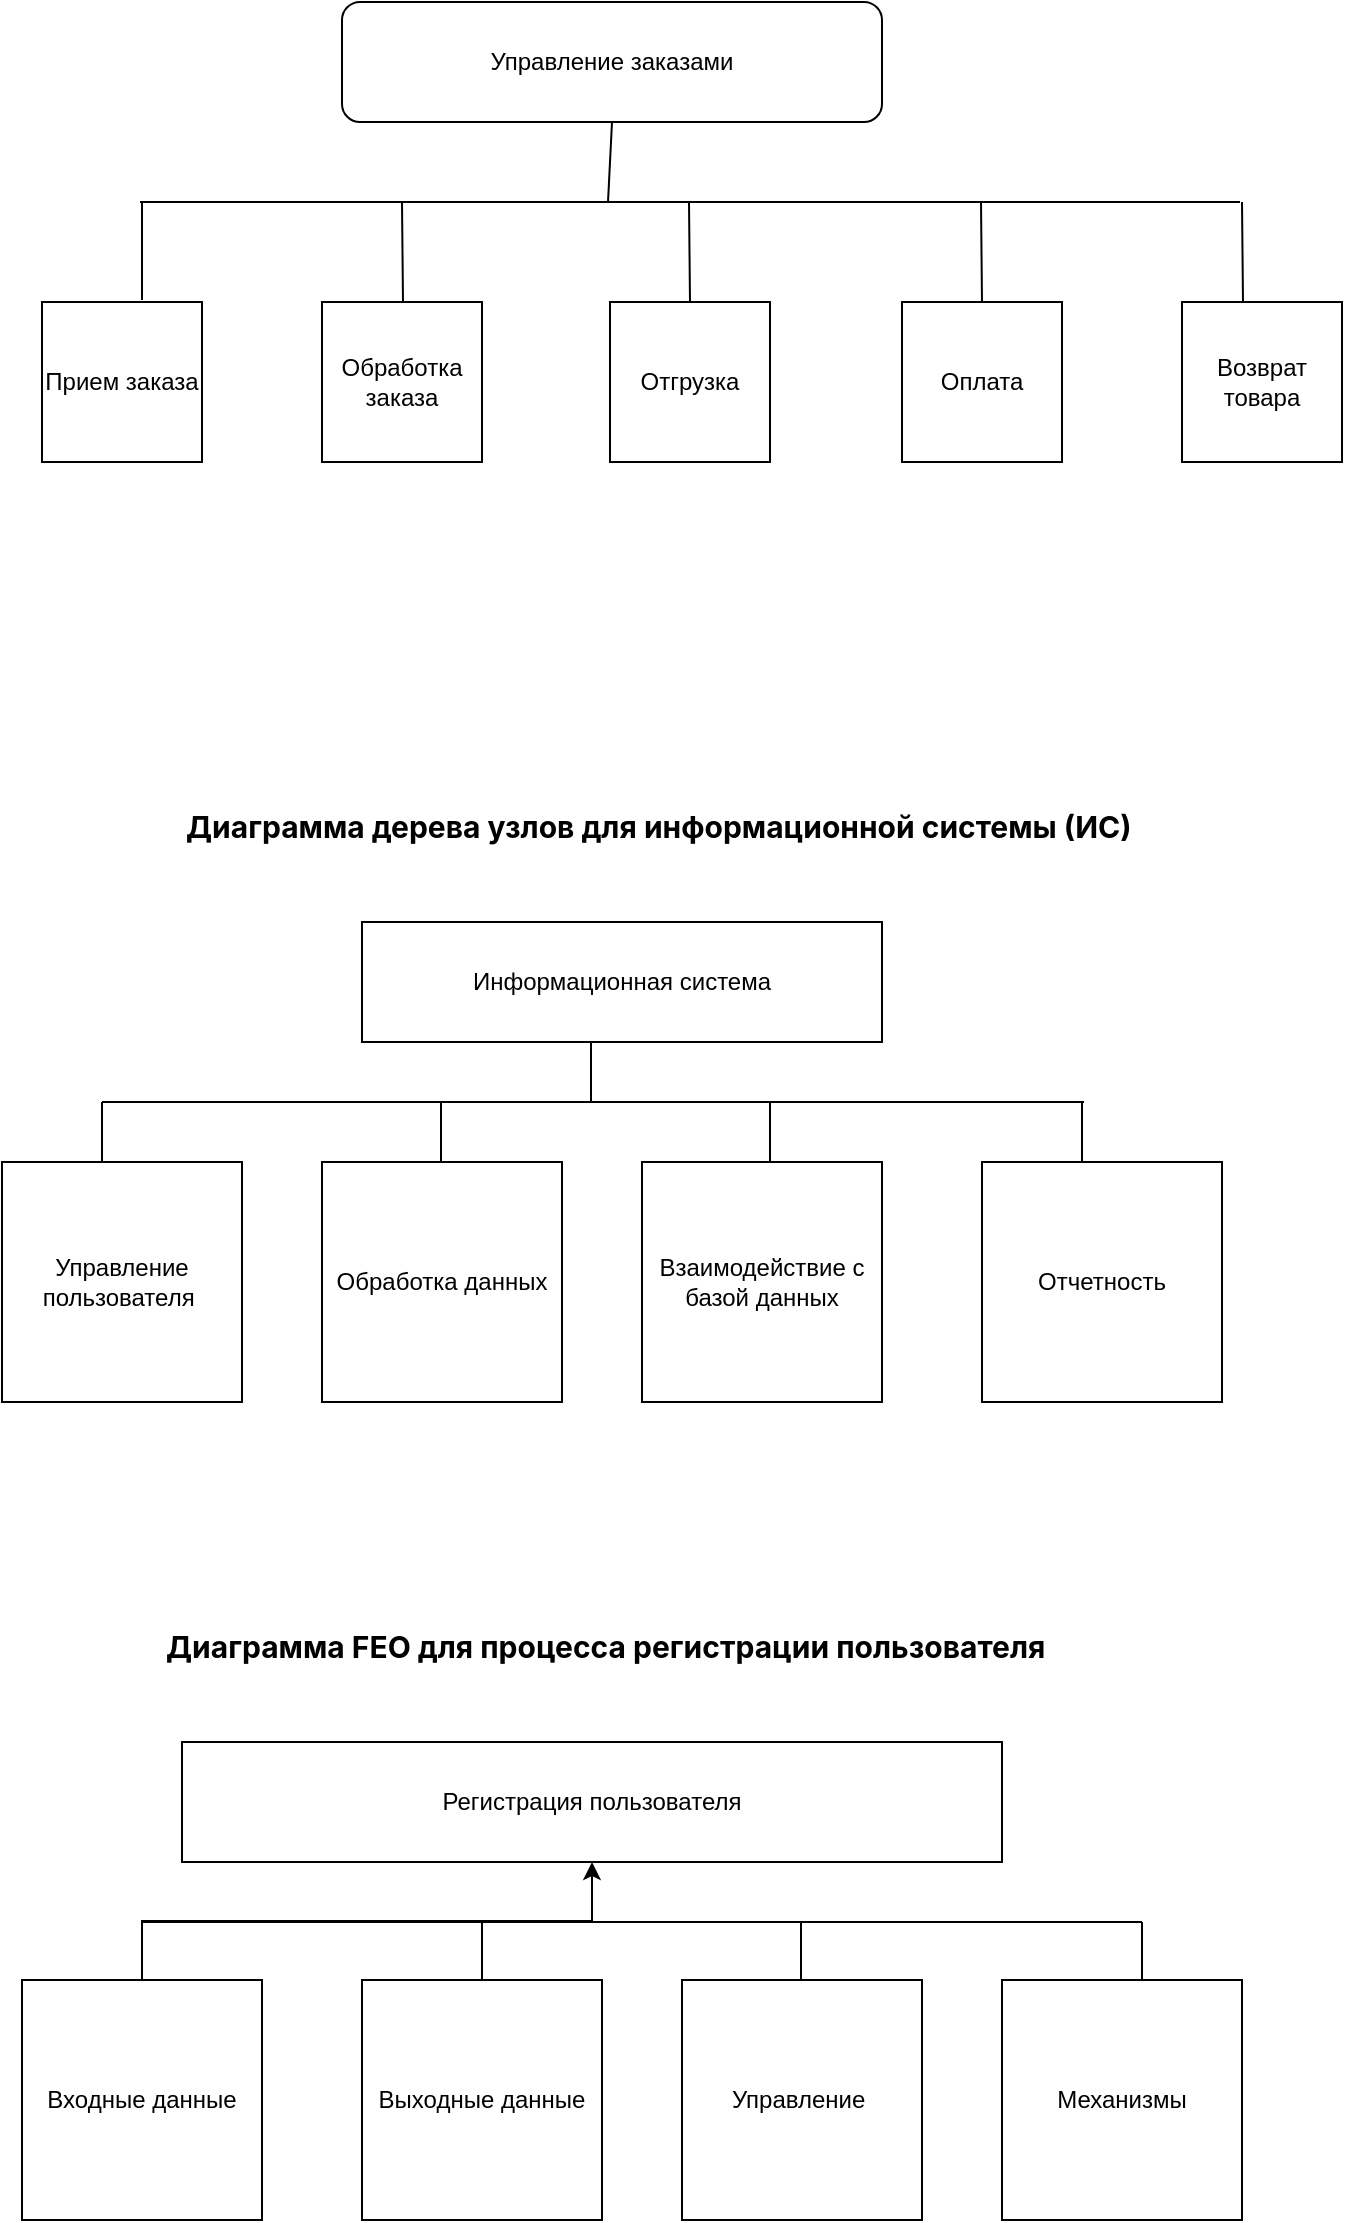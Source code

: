 <mxfile version="26.0.12">
  <diagram name="Страница — 1" id="nXU0DewRLF0qxYDuq475">
    <mxGraphModel dx="1434" dy="780" grid="1" gridSize="10" guides="1" tooltips="1" connect="1" arrows="1" fold="1" page="1" pageScale="1" pageWidth="827" pageHeight="1169" math="0" shadow="0">
      <root>
        <mxCell id="0" />
        <mxCell id="1" parent="0" />
        <mxCell id="apRyasogxp1T0O0Z5Y58-2" value="&lt;font style=&quot;vertical-align: inherit;&quot;&gt;&lt;font style=&quot;vertical-align: inherit;&quot;&gt;Управление заказами&lt;/font&gt;&lt;/font&gt;" style="rounded=1;whiteSpace=wrap;html=1;" vertex="1" parent="1">
          <mxGeometry x="280" y="100" width="270" height="60" as="geometry" />
        </mxCell>
        <mxCell id="apRyasogxp1T0O0Z5Y58-3" value="&lt;font style=&quot;vertical-align: inherit;&quot;&gt;&lt;font style=&quot;vertical-align: inherit;&quot;&gt;Прием заказа&lt;/font&gt;&lt;/font&gt;" style="whiteSpace=wrap;html=1;aspect=fixed;" vertex="1" parent="1">
          <mxGeometry x="130" y="250" width="80" height="80" as="geometry" />
        </mxCell>
        <mxCell id="apRyasogxp1T0O0Z5Y58-4" value="&lt;font style=&quot;vertical-align: inherit;&quot;&gt;&lt;font style=&quot;vertical-align: inherit;&quot;&gt;Оплата&lt;/font&gt;&lt;/font&gt;" style="whiteSpace=wrap;html=1;aspect=fixed;" vertex="1" parent="1">
          <mxGeometry x="560" y="250" width="80" height="80" as="geometry" />
        </mxCell>
        <mxCell id="apRyasogxp1T0O0Z5Y58-5" value="&lt;font style=&quot;vertical-align: inherit;&quot;&gt;&lt;font style=&quot;vertical-align: inherit;&quot;&gt;Отгрузка&lt;/font&gt;&lt;/font&gt;" style="whiteSpace=wrap;html=1;aspect=fixed;" vertex="1" parent="1">
          <mxGeometry x="414" y="250" width="80" height="80" as="geometry" />
        </mxCell>
        <mxCell id="apRyasogxp1T0O0Z5Y58-6" value="&lt;font style=&quot;vertical-align: inherit;&quot;&gt;&lt;font style=&quot;vertical-align: inherit;&quot;&gt;Обработка заказа&lt;/font&gt;&lt;/font&gt;" style="whiteSpace=wrap;html=1;aspect=fixed;" vertex="1" parent="1">
          <mxGeometry x="270" y="250" width="80" height="80" as="geometry" />
        </mxCell>
        <mxCell id="apRyasogxp1T0O0Z5Y58-7" value="&lt;font style=&quot;vertical-align: inherit;&quot;&gt;&lt;font style=&quot;vertical-align: inherit;&quot;&gt;Возврат товара&lt;/font&gt;&lt;/font&gt;" style="whiteSpace=wrap;html=1;aspect=fixed;" vertex="1" parent="1">
          <mxGeometry x="700" y="250" width="80" height="80" as="geometry" />
        </mxCell>
        <mxCell id="apRyasogxp1T0O0Z5Y58-10" value="" style="endArrow=none;html=1;rounded=0;" edge="1" parent="1">
          <mxGeometry width="50" height="50" relative="1" as="geometry">
            <mxPoint x="179" y="200" as="sourcePoint" />
            <mxPoint x="729" y="200" as="targetPoint" />
          </mxGeometry>
        </mxCell>
        <mxCell id="apRyasogxp1T0O0Z5Y58-12" value="" style="endArrow=none;html=1;rounded=0;" edge="1" parent="1">
          <mxGeometry width="50" height="50" relative="1" as="geometry">
            <mxPoint x="180" y="249" as="sourcePoint" />
            <mxPoint x="180" y="200" as="targetPoint" />
          </mxGeometry>
        </mxCell>
        <mxCell id="apRyasogxp1T0O0Z5Y58-13" value="" style="endArrow=none;html=1;rounded=0;exitX=0.638;exitY=-0.05;exitDx=0;exitDy=0;exitPerimeter=0;" edge="1" parent="1">
          <mxGeometry width="50" height="50" relative="1" as="geometry">
            <mxPoint x="310.5" y="250" as="sourcePoint" />
            <mxPoint x="310" y="200" as="targetPoint" />
          </mxGeometry>
        </mxCell>
        <mxCell id="apRyasogxp1T0O0Z5Y58-14" value="" style="endArrow=none;html=1;rounded=0;exitX=0.638;exitY=-0.05;exitDx=0;exitDy=0;exitPerimeter=0;" edge="1" parent="1">
          <mxGeometry width="50" height="50" relative="1" as="geometry">
            <mxPoint x="454" y="250" as="sourcePoint" />
            <mxPoint x="453.5" y="200" as="targetPoint" />
          </mxGeometry>
        </mxCell>
        <mxCell id="apRyasogxp1T0O0Z5Y58-15" value="" style="endArrow=none;html=1;rounded=0;exitX=0.638;exitY=-0.05;exitDx=0;exitDy=0;exitPerimeter=0;" edge="1" parent="1">
          <mxGeometry width="50" height="50" relative="1" as="geometry">
            <mxPoint x="600" y="250" as="sourcePoint" />
            <mxPoint x="599.5" y="200" as="targetPoint" />
          </mxGeometry>
        </mxCell>
        <mxCell id="apRyasogxp1T0O0Z5Y58-16" value="" style="endArrow=none;html=1;rounded=0;exitX=0.638;exitY=-0.05;exitDx=0;exitDy=0;exitPerimeter=0;" edge="1" parent="1">
          <mxGeometry width="50" height="50" relative="1" as="geometry">
            <mxPoint x="730.5" y="250" as="sourcePoint" />
            <mxPoint x="730" y="200" as="targetPoint" />
          </mxGeometry>
        </mxCell>
        <mxCell id="apRyasogxp1T0O0Z5Y58-17" value="&lt;h3 style=&quot;--tw-border-spacing-x: 0; --tw-border-spacing-y: 0; --tw-translate-x: 0; --tw-translate-y: 0; --tw-rotate: 0; --tw-skew-x: 0; --tw-skew-y: 0; --tw-scale-x: 1; --tw-scale-y: 1; --tw-pan-x: ; --tw-pan-y: ; --tw-pinch-zoom: ; --tw-scroll-snap-strictness: proximity; --tw-gradient-from-position: ; --tw-gradient-via-position: ; --tw-gradient-to-position: ; --tw-ordinal: ; --tw-slashed-zero: ; --tw-numeric-figure: ; --tw-numeric-spacing: ; --tw-numeric-fraction: ; --tw-ring-inset: ; --tw-ring-offset-width: 0px; --tw-ring-offset-color: #fff; --tw-ring-color: rgb(59 130 246 / .5); --tw-ring-offset-shadow: 0 0 #0000; --tw-ring-shadow: 0 0 #0000; --tw-shadow: 0 0 #0000; --tw-shadow-colored: 0 0 #0000; --tw-blur: ; --tw-brightness: ; --tw-contrast: ; --tw-grayscale: ; --tw-hue-rotate: ; --tw-invert: ; --tw-saturate: ; --tw-sepia: ; --tw-drop-shadow: ; --tw-backdrop-blur: ; --tw-backdrop-brightness: ; --tw-backdrop-contrast: ; --tw-backdrop-grayscale: ; --tw-backdrop-hue-rotate: ; --tw-backdrop-invert: ; --tw-backdrop-opacity: ; --tw-backdrop-saturate: ; --tw-backdrop-sepia: ; --tw-contain-size: ; --tw-contain-layout: ; --tw-contain-paint: ; --tw-contain-style: ; box-sizing: border-box; border-width: 0px; border-style: solid; border-color: rgb(227, 227, 227); font-size: 1.25em; font-weight: 600; margin: 0.25rem 0px; unicode-bidi: plaintext; color: var(--tw-prose-headings); line-height: 1.6; font-family: ui-sans-serif, -apple-system, BlinkMacSystemFont, Inter, NotoSansHans, system-ui, sans-serif; font-style: normal; font-variant-ligatures: normal; font-variant-caps: normal; letter-spacing: normal; orphans: 2; text-align: start; text-indent: 0px; text-transform: none; widows: 2; word-spacing: 0px; -webkit-text-stroke-width: 0px; white-space: pre-line; background-color: rgb(255, 255, 255); text-decoration-thickness: initial; text-decoration-style: initial; text-decoration-color: initial;&quot;&gt;&lt;strong style=&quot;--tw-border-spacing-x: 0; --tw-border-spacing-y: 0; --tw-translate-x: 0; --tw-translate-y: 0; --tw-rotate: 0; --tw-skew-x: 0; --tw-skew-y: 0; --tw-scale-x: 1; --tw-scale-y: 1; --tw-pan-x: ; --tw-pan-y: ; --tw-pinch-zoom: ; --tw-scroll-snap-strictness: proximity; --tw-gradient-from-position: ; --tw-gradient-via-position: ; --tw-gradient-to-position: ; --tw-ordinal: ; --tw-slashed-zero: ; --tw-numeric-figure: ; --tw-numeric-spacing: ; --tw-numeric-fraction: ; --tw-ring-inset: ; --tw-ring-offset-width: 0px; --tw-ring-offset-color: #fff; --tw-ring-color: rgb(59 130 246 / .5); --tw-ring-offset-shadow: 0 0 #0000; --tw-ring-shadow: 0 0 #0000; --tw-shadow: 0 0 #0000; --tw-shadow-colored: 0 0 #0000; --tw-blur: ; --tw-brightness: ; --tw-contrast: ; --tw-grayscale: ; --tw-hue-rotate: ; --tw-invert: ; --tw-saturate: ; --tw-sepia: ; --tw-drop-shadow: ; --tw-backdrop-blur: ; --tw-backdrop-brightness: ; --tw-backdrop-contrast: ; --tw-backdrop-grayscale: ; --tw-backdrop-hue-rotate: ; --tw-backdrop-invert: ; --tw-backdrop-opacity: ; --tw-backdrop-saturate: ; --tw-backdrop-sepia: ; --tw-contain-size: ; --tw-contain-layout: ; --tw-contain-paint: ; --tw-contain-style: ; box-sizing: border-box; border-width: 0px; border-style: solid; border-color: rgb(227, 227, 227); font-weight: 700; color: inherit;&quot;&gt;Диаграмма дерева узлов для информационной системы (ИС)&lt;/strong&gt;&lt;/h3&gt;" style="text;whiteSpace=wrap;html=1;" vertex="1" parent="1">
          <mxGeometry x="200" y="490" width="490" height="60" as="geometry" />
        </mxCell>
        <mxCell id="apRyasogxp1T0O0Z5Y58-18" value="&lt;font style=&quot;vertical-align: inherit;&quot;&gt;&lt;font style=&quot;vertical-align: inherit;&quot;&gt;Информационная система&lt;/font&gt;&lt;/font&gt;" style="rounded=0;whiteSpace=wrap;html=1;" vertex="1" parent="1">
          <mxGeometry x="290" y="560" width="260" height="60" as="geometry" />
        </mxCell>
        <mxCell id="apRyasogxp1T0O0Z5Y58-19" value="&lt;font style=&quot;vertical-align: inherit;&quot;&gt;&lt;font style=&quot;vertical-align: inherit;&quot;&gt;Управление пользователя&amp;nbsp;&lt;/font&gt;&lt;/font&gt;" style="whiteSpace=wrap;html=1;aspect=fixed;" vertex="1" parent="1">
          <mxGeometry x="110" y="680" width="120" height="120" as="geometry" />
        </mxCell>
        <mxCell id="apRyasogxp1T0O0Z5Y58-20" value="&lt;font style=&quot;vertical-align: inherit;&quot;&gt;&lt;font style=&quot;vertical-align: inherit;&quot;&gt;Отчетность&lt;/font&gt;&lt;/font&gt;" style="whiteSpace=wrap;html=1;aspect=fixed;" vertex="1" parent="1">
          <mxGeometry x="600" y="680" width="120" height="120" as="geometry" />
        </mxCell>
        <mxCell id="apRyasogxp1T0O0Z5Y58-21" value="&lt;font style=&quot;vertical-align: inherit;&quot;&gt;&lt;font style=&quot;vertical-align: inherit;&quot;&gt;Взаимодействие с базой данных&lt;/font&gt;&lt;/font&gt;" style="whiteSpace=wrap;html=1;aspect=fixed;" vertex="1" parent="1">
          <mxGeometry x="430" y="680" width="120" height="120" as="geometry" />
        </mxCell>
        <mxCell id="apRyasogxp1T0O0Z5Y58-22" value="&lt;font style=&quot;vertical-align: inherit;&quot;&gt;&lt;font style=&quot;vertical-align: inherit;&quot;&gt;Обработка данных&lt;/font&gt;&lt;/font&gt;" style="whiteSpace=wrap;html=1;aspect=fixed;" vertex="1" parent="1">
          <mxGeometry x="270" y="680" width="120" height="120" as="geometry" />
        </mxCell>
        <mxCell id="apRyasogxp1T0O0Z5Y58-23" value="" style="endArrow=none;html=1;rounded=0;" edge="1" parent="1">
          <mxGeometry width="50" height="50" relative="1" as="geometry">
            <mxPoint x="160" y="650" as="sourcePoint" />
            <mxPoint x="651" y="650" as="targetPoint" />
          </mxGeometry>
        </mxCell>
        <mxCell id="apRyasogxp1T0O0Z5Y58-24" value="" style="endArrow=none;html=1;rounded=0;" edge="1" parent="1">
          <mxGeometry width="50" height="50" relative="1" as="geometry">
            <mxPoint x="160" y="680" as="sourcePoint" />
            <mxPoint x="160" y="650" as="targetPoint" />
          </mxGeometry>
        </mxCell>
        <mxCell id="apRyasogxp1T0O0Z5Y58-29" value="" style="endArrow=none;html=1;rounded=0;" edge="1" parent="1">
          <mxGeometry width="50" height="50" relative="1" as="geometry">
            <mxPoint x="329.5" y="680" as="sourcePoint" />
            <mxPoint x="329.5" y="650" as="targetPoint" />
          </mxGeometry>
        </mxCell>
        <mxCell id="apRyasogxp1T0O0Z5Y58-30" value="" style="endArrow=none;html=1;rounded=0;" edge="1" parent="1">
          <mxGeometry width="50" height="50" relative="1" as="geometry">
            <mxPoint x="494" y="680" as="sourcePoint" />
            <mxPoint x="494" y="650" as="targetPoint" />
          </mxGeometry>
        </mxCell>
        <mxCell id="apRyasogxp1T0O0Z5Y58-32" value="" style="endArrow=none;html=1;rounded=0;" edge="1" parent="1">
          <mxGeometry width="50" height="50" relative="1" as="geometry">
            <mxPoint x="650" y="680" as="sourcePoint" />
            <mxPoint x="650" y="650" as="targetPoint" />
          </mxGeometry>
        </mxCell>
        <mxCell id="apRyasogxp1T0O0Z5Y58-33" value="&lt;h3 style=&quot;--tw-border-spacing-x: 0; --tw-border-spacing-y: 0; --tw-translate-x: 0; --tw-translate-y: 0; --tw-rotate: 0; --tw-skew-x: 0; --tw-skew-y: 0; --tw-scale-x: 1; --tw-scale-y: 1; --tw-pan-x: ; --tw-pan-y: ; --tw-pinch-zoom: ; --tw-scroll-snap-strictness: proximity; --tw-gradient-from-position: ; --tw-gradient-via-position: ; --tw-gradient-to-position: ; --tw-ordinal: ; --tw-slashed-zero: ; --tw-numeric-figure: ; --tw-numeric-spacing: ; --tw-numeric-fraction: ; --tw-ring-inset: ; --tw-ring-offset-width: 0px; --tw-ring-offset-color: #fff; --tw-ring-color: rgb(59 130 246 / .5); --tw-ring-offset-shadow: 0 0 #0000; --tw-ring-shadow: 0 0 #0000; --tw-shadow: 0 0 #0000; --tw-shadow-colored: 0 0 #0000; --tw-blur: ; --tw-brightness: ; --tw-contrast: ; --tw-grayscale: ; --tw-hue-rotate: ; --tw-invert: ; --tw-saturate: ; --tw-sepia: ; --tw-drop-shadow: ; --tw-backdrop-blur: ; --tw-backdrop-brightness: ; --tw-backdrop-contrast: ; --tw-backdrop-grayscale: ; --tw-backdrop-hue-rotate: ; --tw-backdrop-invert: ; --tw-backdrop-opacity: ; --tw-backdrop-saturate: ; --tw-backdrop-sepia: ; --tw-contain-size: ; --tw-contain-layout: ; --tw-contain-paint: ; --tw-contain-style: ; box-sizing: border-box; border-width: 0px; border-style: solid; border-color: rgb(227, 227, 227); font-size: 1.25em; font-weight: 600; margin: 0.25rem 0px; unicode-bidi: plaintext; color: var(--tw-prose-headings); line-height: 1.6; font-family: ui-sans-serif, -apple-system, BlinkMacSystemFont, Inter, NotoSansHans, system-ui, sans-serif; font-style: normal; font-variant-ligatures: normal; font-variant-caps: normal; letter-spacing: normal; orphans: 2; text-align: start; text-indent: 0px; text-transform: none; widows: 2; word-spacing: 0px; -webkit-text-stroke-width: 0px; white-space: pre-line; background-color: rgb(255, 255, 255); text-decoration-thickness: initial; text-decoration-style: initial; text-decoration-color: initial;&quot;&gt;&lt;strong style=&quot;--tw-border-spacing-x: 0; --tw-border-spacing-y: 0; --tw-translate-x: 0; --tw-translate-y: 0; --tw-rotate: 0; --tw-skew-x: 0; --tw-skew-y: 0; --tw-scale-x: 1; --tw-scale-y: 1; --tw-pan-x: ; --tw-pan-y: ; --tw-pinch-zoom: ; --tw-scroll-snap-strictness: proximity; --tw-gradient-from-position: ; --tw-gradient-via-position: ; --tw-gradient-to-position: ; --tw-ordinal: ; --tw-slashed-zero: ; --tw-numeric-figure: ; --tw-numeric-spacing: ; --tw-numeric-fraction: ; --tw-ring-inset: ; --tw-ring-offset-width: 0px; --tw-ring-offset-color: #fff; --tw-ring-color: rgb(59 130 246 / .5); --tw-ring-offset-shadow: 0 0 #0000; --tw-ring-shadow: 0 0 #0000; --tw-shadow: 0 0 #0000; --tw-shadow-colored: 0 0 #0000; --tw-blur: ; --tw-brightness: ; --tw-contrast: ; --tw-grayscale: ; --tw-hue-rotate: ; --tw-invert: ; --tw-saturate: ; --tw-sepia: ; --tw-drop-shadow: ; --tw-backdrop-blur: ; --tw-backdrop-brightness: ; --tw-backdrop-contrast: ; --tw-backdrop-grayscale: ; --tw-backdrop-hue-rotate: ; --tw-backdrop-invert: ; --tw-backdrop-opacity: ; --tw-backdrop-saturate: ; --tw-backdrop-sepia: ; --tw-contain-size: ; --tw-contain-layout: ; --tw-contain-paint: ; --tw-contain-style: ; box-sizing: border-box; border-width: 0px; border-style: solid; border-color: rgb(227, 227, 227); font-weight: 700; color: inherit;&quot;&gt;Диаграмма FEO для процесса регистрации пользователя&lt;/strong&gt;&lt;/h3&gt;" style="text;whiteSpace=wrap;html=1;" vertex="1" parent="1">
          <mxGeometry x="190" y="900" width="450" height="60" as="geometry" />
        </mxCell>
        <mxCell id="apRyasogxp1T0O0Z5Y58-34" value="Регистрация пользователя" style="rounded=0;whiteSpace=wrap;html=1;" vertex="1" parent="1">
          <mxGeometry x="200" y="970" width="410" height="60" as="geometry" />
        </mxCell>
        <mxCell id="apRyasogxp1T0O0Z5Y58-43" value="" style="edgeStyle=orthogonalEdgeStyle;rounded=0;orthogonalLoop=1;jettySize=auto;html=1;" edge="1" parent="1" source="apRyasogxp1T0O0Z5Y58-35" target="apRyasogxp1T0O0Z5Y58-34">
          <mxGeometry relative="1" as="geometry" />
        </mxCell>
        <mxCell id="apRyasogxp1T0O0Z5Y58-35" value="Входные данные" style="whiteSpace=wrap;html=1;aspect=fixed;" vertex="1" parent="1">
          <mxGeometry x="120" y="1089" width="120" height="120" as="geometry" />
        </mxCell>
        <mxCell id="apRyasogxp1T0O0Z5Y58-36" value="Выходные данные" style="whiteSpace=wrap;html=1;aspect=fixed;" vertex="1" parent="1">
          <mxGeometry x="290" y="1089" width="120" height="120" as="geometry" />
        </mxCell>
        <mxCell id="apRyasogxp1T0O0Z5Y58-37" value="Управление&amp;nbsp;" style="whiteSpace=wrap;html=1;aspect=fixed;" vertex="1" parent="1">
          <mxGeometry x="450" y="1089" width="120" height="120" as="geometry" />
        </mxCell>
        <mxCell id="apRyasogxp1T0O0Z5Y58-38" value="Механизмы" style="whiteSpace=wrap;html=1;aspect=fixed;" vertex="1" parent="1">
          <mxGeometry x="610" y="1089" width="120" height="120" as="geometry" />
        </mxCell>
        <mxCell id="apRyasogxp1T0O0Z5Y58-39" value="" style="endArrow=none;html=1;rounded=0;" edge="1" parent="1">
          <mxGeometry width="50" height="50" relative="1" as="geometry">
            <mxPoint x="180" y="1060" as="sourcePoint" />
            <mxPoint x="680" y="1060" as="targetPoint" />
          </mxGeometry>
        </mxCell>
        <mxCell id="apRyasogxp1T0O0Z5Y58-42" value="" style="endArrow=none;html=1;rounded=0;" edge="1" parent="1">
          <mxGeometry width="50" height="50" relative="1" as="geometry">
            <mxPoint x="350" y="1089" as="sourcePoint" />
            <mxPoint x="350" y="1060" as="targetPoint" />
          </mxGeometry>
        </mxCell>
        <mxCell id="apRyasogxp1T0O0Z5Y58-44" value="" style="endArrow=none;html=1;rounded=0;" edge="1" parent="1">
          <mxGeometry width="50" height="50" relative="1" as="geometry">
            <mxPoint x="680" y="1089" as="sourcePoint" />
            <mxPoint x="680" y="1060" as="targetPoint" />
          </mxGeometry>
        </mxCell>
        <mxCell id="apRyasogxp1T0O0Z5Y58-45" value="" style="endArrow=none;html=1;rounded=0;" edge="1" parent="1">
          <mxGeometry width="50" height="50" relative="1" as="geometry">
            <mxPoint x="509.5" y="1089" as="sourcePoint" />
            <mxPoint x="509.5" y="1060" as="targetPoint" />
          </mxGeometry>
        </mxCell>
        <mxCell id="apRyasogxp1T0O0Z5Y58-47" value="" style="endArrow=none;html=1;rounded=0;" edge="1" parent="1">
          <mxGeometry width="50" height="50" relative="1" as="geometry">
            <mxPoint x="404.5" y="650" as="sourcePoint" />
            <mxPoint x="404.5" y="620" as="targetPoint" />
          </mxGeometry>
        </mxCell>
        <mxCell id="apRyasogxp1T0O0Z5Y58-48" value="" style="endArrow=none;html=1;rounded=0;" edge="1" parent="1">
          <mxGeometry width="50" height="50" relative="1" as="geometry">
            <mxPoint x="413" y="200" as="sourcePoint" />
            <mxPoint x="415" y="160" as="targetPoint" />
          </mxGeometry>
        </mxCell>
      </root>
    </mxGraphModel>
  </diagram>
</mxfile>

